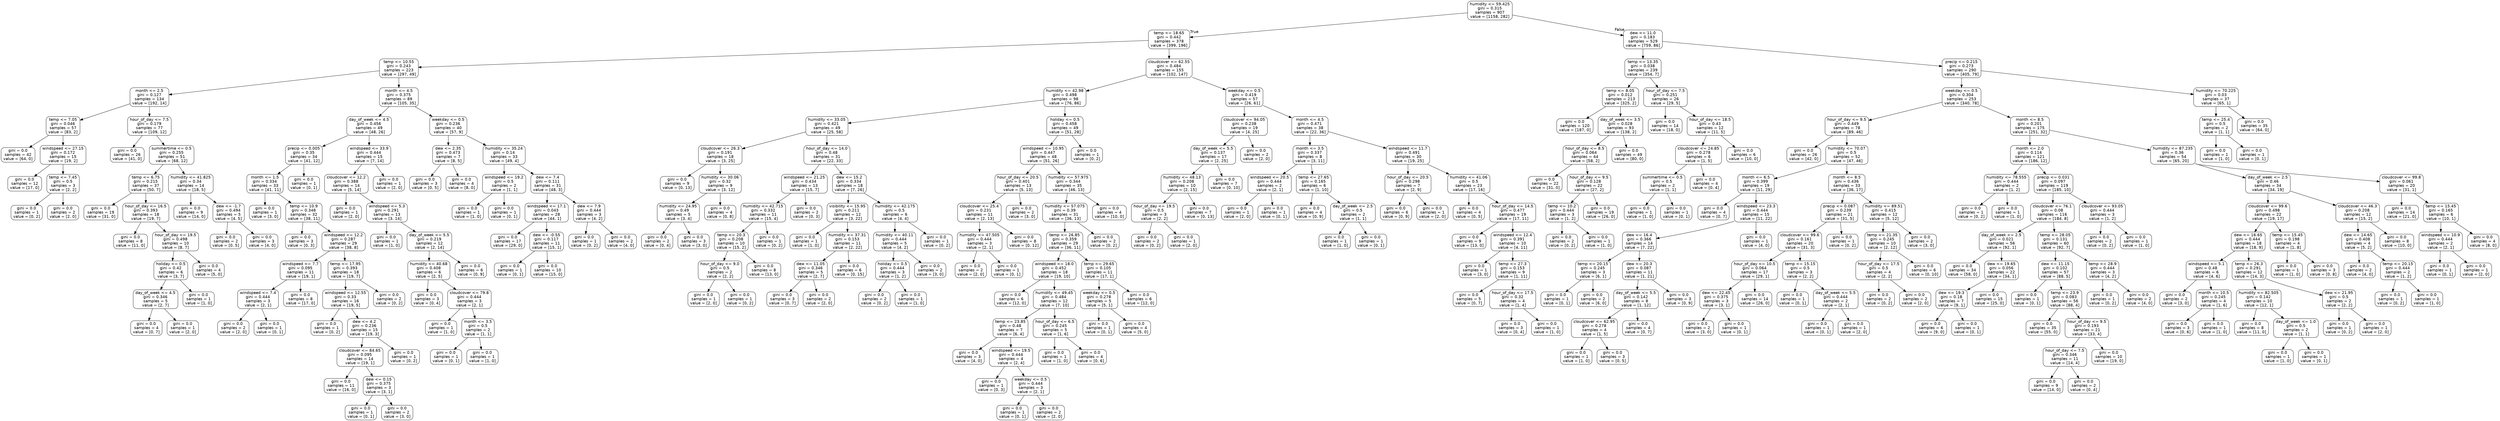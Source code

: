 digraph Tree {
node [shape=box, style="rounded", color="black", fontname="helvetica"] ;
edge [fontname="helvetica"] ;
0 [label="humidity <= 59.425\ngini = 0.315\nsamples = 907\nvalue = [1158, 282]"] ;
1 [label="temp <= 18.65\ngini = 0.442\nsamples = 378\nvalue = [399, 196]"] ;
0 -> 1 [labeldistance=2.5, labelangle=45, headlabel="True"] ;
2 [label="temp <= 10.55\ngini = 0.243\nsamples = 223\nvalue = [297, 49]"] ;
1 -> 2 ;
3 [label="month <= 2.5\ngini = 0.127\nsamples = 134\nvalue = [192, 14]"] ;
2 -> 3 ;
4 [label="temp <= 7.05\ngini = 0.046\nsamples = 57\nvalue = [83, 2]"] ;
3 -> 4 ;
5 [label="gini = 0.0\nsamples = 42\nvalue = [64, 0]"] ;
4 -> 5 ;
6 [label="windspeed <= 27.15\ngini = 0.172\nsamples = 15\nvalue = [19, 2]"] ;
4 -> 6 ;
7 [label="gini = 0.0\nsamples = 12\nvalue = [17, 0]"] ;
6 -> 7 ;
8 [label="temp <= 7.45\ngini = 0.5\nsamples = 3\nvalue = [2, 2]"] ;
6 -> 8 ;
9 [label="gini = 0.0\nsamples = 1\nvalue = [0, 2]"] ;
8 -> 9 ;
10 [label="gini = 0.0\nsamples = 2\nvalue = [2, 0]"] ;
8 -> 10 ;
11 [label="hour_of_day <= 7.5\ngini = 0.179\nsamples = 77\nvalue = [109, 12]"] ;
3 -> 11 ;
12 [label="gini = 0.0\nsamples = 26\nvalue = [41, 0]"] ;
11 -> 12 ;
13 [label="summertime <= 0.5\ngini = 0.255\nsamples = 51\nvalue = [68, 12]"] ;
11 -> 13 ;
14 [label="temp <= 6.75\ngini = 0.215\nsamples = 37\nvalue = [50, 7]"] ;
13 -> 14 ;
15 [label="gini = 0.0\nsamples = 19\nvalue = [31, 0]"] ;
14 -> 15 ;
16 [label="hour_of_day <= 16.5\ngini = 0.393\nsamples = 18\nvalue = [19, 7]"] ;
14 -> 16 ;
17 [label="gini = 0.0\nsamples = 8\nvalue = [11, 0]"] ;
16 -> 17 ;
18 [label="hour_of_day <= 19.5\ngini = 0.498\nsamples = 10\nvalue = [8, 7]"] ;
16 -> 18 ;
19 [label="holiday <= 0.5\ngini = 0.42\nsamples = 6\nvalue = [3, 7]"] ;
18 -> 19 ;
20 [label="day_of_week <= 4.5\ngini = 0.346\nsamples = 5\nvalue = [2, 7]"] ;
19 -> 20 ;
21 [label="gini = 0.0\nsamples = 4\nvalue = [0, 7]"] ;
20 -> 21 ;
22 [label="gini = 0.0\nsamples = 1\nvalue = [2, 0]"] ;
20 -> 22 ;
23 [label="gini = 0.0\nsamples = 1\nvalue = [1, 0]"] ;
19 -> 23 ;
24 [label="gini = 0.0\nsamples = 4\nvalue = [5, 0]"] ;
18 -> 24 ;
25 [label="humidity <= 41.825\ngini = 0.34\nsamples = 14\nvalue = [18, 5]"] ;
13 -> 25 ;
26 [label="gini = 0.0\nsamples = 9\nvalue = [14, 0]"] ;
25 -> 26 ;
27 [label="dew <= -1.7\ngini = 0.494\nsamples = 5\nvalue = [4, 5]"] ;
25 -> 27 ;
28 [label="gini = 0.0\nsamples = 2\nvalue = [0, 5]"] ;
27 -> 28 ;
29 [label="gini = 0.0\nsamples = 3\nvalue = [4, 0]"] ;
27 -> 29 ;
30 [label="month <= 4.5\ngini = 0.375\nsamples = 89\nvalue = [105, 35]"] ;
2 -> 30 ;
31 [label="day_of_week <= 4.5\ngini = 0.456\nsamples = 49\nvalue = [48, 26]"] ;
30 -> 31 ;
32 [label="precip <= 0.005\ngini = 0.35\nsamples = 34\nvalue = [41, 12]"] ;
31 -> 32 ;
33 [label="month <= 1.5\ngini = 0.334\nsamples = 33\nvalue = [41, 11]"] ;
32 -> 33 ;
34 [label="gini = 0.0\nsamples = 1\nvalue = [3, 0]"] ;
33 -> 34 ;
35 [label="temp <= 10.9\ngini = 0.348\nsamples = 32\nvalue = [38, 11]"] ;
33 -> 35 ;
36 [label="gini = 0.0\nsamples = 3\nvalue = [0, 3]"] ;
35 -> 36 ;
37 [label="windspeed <= 12.2\ngini = 0.287\nsamples = 29\nvalue = [38, 8]"] ;
35 -> 37 ;
38 [label="windspeed <= 7.7\ngini = 0.095\nsamples = 11\nvalue = [19, 1]"] ;
37 -> 38 ;
39 [label="windspeed <= 7.4\ngini = 0.444\nsamples = 3\nvalue = [2, 1]"] ;
38 -> 39 ;
40 [label="gini = 0.0\nsamples = 2\nvalue = [2, 0]"] ;
39 -> 40 ;
41 [label="gini = 0.0\nsamples = 1\nvalue = [0, 1]"] ;
39 -> 41 ;
42 [label="gini = 0.0\nsamples = 8\nvalue = [17, 0]"] ;
38 -> 42 ;
43 [label="temp <= 17.95\ngini = 0.393\nsamples = 18\nvalue = [19, 7]"] ;
37 -> 43 ;
44 [label="windspeed <= 12.55\ngini = 0.33\nsamples = 16\nvalue = [19, 5]"] ;
43 -> 44 ;
45 [label="gini = 0.0\nsamples = 1\nvalue = [0, 2]"] ;
44 -> 45 ;
46 [label="dew <= 4.2\ngini = 0.236\nsamples = 15\nvalue = [19, 3]"] ;
44 -> 46 ;
47 [label="cloudcover <= 84.65\ngini = 0.095\nsamples = 14\nvalue = [19, 1]"] ;
46 -> 47 ;
48 [label="gini = 0.0\nsamples = 11\nvalue = [16, 0]"] ;
47 -> 48 ;
49 [label="dew <= 0.15\ngini = 0.375\nsamples = 3\nvalue = [3, 1]"] ;
47 -> 49 ;
50 [label="gini = 0.0\nsamples = 1\nvalue = [0, 1]"] ;
49 -> 50 ;
51 [label="gini = 0.0\nsamples = 2\nvalue = [3, 0]"] ;
49 -> 51 ;
52 [label="gini = 0.0\nsamples = 1\nvalue = [0, 2]"] ;
46 -> 52 ;
53 [label="gini = 0.0\nsamples = 2\nvalue = [0, 2]"] ;
43 -> 53 ;
54 [label="gini = 0.0\nsamples = 1\nvalue = [0, 1]"] ;
32 -> 54 ;
55 [label="windspeed <= 33.9\ngini = 0.444\nsamples = 15\nvalue = [7, 14]"] ;
31 -> 55 ;
56 [label="cloudcover <= 12.2\ngini = 0.388\nsamples = 14\nvalue = [5, 14]"] ;
55 -> 56 ;
57 [label="gini = 0.0\nsamples = 1\nvalue = [2, 0]"] ;
56 -> 57 ;
58 [label="windspeed <= 5.3\ngini = 0.291\nsamples = 13\nvalue = [3, 14]"] ;
56 -> 58 ;
59 [label="gini = 0.0\nsamples = 1\nvalue = [1, 0]"] ;
58 -> 59 ;
60 [label="day_of_week <= 5.5\ngini = 0.219\nsamples = 12\nvalue = [2, 14]"] ;
58 -> 60 ;
61 [label="humidity <= 40.68\ngini = 0.408\nsamples = 6\nvalue = [2, 5]"] ;
60 -> 61 ;
62 [label="gini = 0.0\nsamples = 3\nvalue = [0, 4]"] ;
61 -> 62 ;
63 [label="cloudcover <= 79.8\ngini = 0.444\nsamples = 3\nvalue = [2, 1]"] ;
61 -> 63 ;
64 [label="gini = 0.0\nsamples = 1\nvalue = [1, 0]"] ;
63 -> 64 ;
65 [label="month <= 3.5\ngini = 0.5\nsamples = 2\nvalue = [1, 1]"] ;
63 -> 65 ;
66 [label="gini = 0.0\nsamples = 1\nvalue = [0, 1]"] ;
65 -> 66 ;
67 [label="gini = 0.0\nsamples = 1\nvalue = [1, 0]"] ;
65 -> 67 ;
68 [label="gini = 0.0\nsamples = 6\nvalue = [0, 9]"] ;
60 -> 68 ;
69 [label="gini = 0.0\nsamples = 1\nvalue = [2, 0]"] ;
55 -> 69 ;
70 [label="weekday <= 0.5\ngini = 0.236\nsamples = 40\nvalue = [57, 9]"] ;
30 -> 70 ;
71 [label="dew <= 2.35\ngini = 0.473\nsamples = 7\nvalue = [8, 5]"] ;
70 -> 71 ;
72 [label="gini = 0.0\nsamples = 3\nvalue = [0, 5]"] ;
71 -> 72 ;
73 [label="gini = 0.0\nsamples = 4\nvalue = [8, 0]"] ;
71 -> 73 ;
74 [label="humidity <= 35.24\ngini = 0.14\nsamples = 33\nvalue = [49, 4]"] ;
70 -> 74 ;
75 [label="windspeed <= 19.2\ngini = 0.5\nsamples = 2\nvalue = [1, 1]"] ;
74 -> 75 ;
76 [label="gini = 0.0\nsamples = 1\nvalue = [1, 0]"] ;
75 -> 76 ;
77 [label="gini = 0.0\nsamples = 1\nvalue = [0, 1]"] ;
75 -> 77 ;
78 [label="dew <= 7.4\ngini = 0.111\nsamples = 31\nvalue = [48, 3]"] ;
74 -> 78 ;
79 [label="windspeed <= 17.1\ngini = 0.043\nsamples = 28\nvalue = [44, 1]"] ;
78 -> 79 ;
80 [label="gini = 0.0\nsamples = 17\nvalue = [29, 0]"] ;
79 -> 80 ;
81 [label="dew <= -0.55\ngini = 0.117\nsamples = 11\nvalue = [15, 1]"] ;
79 -> 81 ;
82 [label="gini = 0.0\nsamples = 1\nvalue = [0, 1]"] ;
81 -> 82 ;
83 [label="gini = 0.0\nsamples = 10\nvalue = [15, 0]"] ;
81 -> 83 ;
84 [label="dew <= 7.9\ngini = 0.444\nsamples = 3\nvalue = [4, 2]"] ;
78 -> 84 ;
85 [label="gini = 0.0\nsamples = 1\nvalue = [0, 2]"] ;
84 -> 85 ;
86 [label="gini = 0.0\nsamples = 2\nvalue = [4, 0]"] ;
84 -> 86 ;
87 [label="cloudcover <= 62.55\ngini = 0.484\nsamples = 155\nvalue = [102, 147]"] ;
1 -> 87 ;
88 [label="humidity <= 42.98\ngini = 0.498\nsamples = 98\nvalue = [76, 86]"] ;
87 -> 88 ;
89 [label="humidity <= 33.05\ngini = 0.421\nsamples = 49\nvalue = [25, 58]"] ;
88 -> 89 ;
90 [label="cloudcover <= 26.3\ngini = 0.191\nsamples = 18\nvalue = [3, 25]"] ;
89 -> 90 ;
91 [label="gini = 0.0\nsamples = 9\nvalue = [0, 13]"] ;
90 -> 91 ;
92 [label="humidity <= 30.06\ngini = 0.32\nsamples = 9\nvalue = [3, 12]"] ;
90 -> 92 ;
93 [label="humidity <= 24.95\ngini = 0.49\nsamples = 5\nvalue = [3, 4]"] ;
92 -> 93 ;
94 [label="gini = 0.0\nsamples = 2\nvalue = [0, 4]"] ;
93 -> 94 ;
95 [label="gini = 0.0\nsamples = 3\nvalue = [3, 0]"] ;
93 -> 95 ;
96 [label="gini = 0.0\nsamples = 4\nvalue = [0, 8]"] ;
92 -> 96 ;
97 [label="hour_of_day <= 14.0\ngini = 0.48\nsamples = 31\nvalue = [22, 33]"] ;
89 -> 97 ;
98 [label="windspeed <= 21.25\ngini = 0.434\nsamples = 13\nvalue = [15, 7]"] ;
97 -> 98 ;
99 [label="humidity <= 42.715\ngini = 0.332\nsamples = 11\nvalue = [15, 4]"] ;
98 -> 99 ;
100 [label="temp <= 20.3\ngini = 0.208\nsamples = 10\nvalue = [15, 2]"] ;
99 -> 100 ;
101 [label="hour_of_day <= 9.0\ngini = 0.5\nsamples = 2\nvalue = [2, 2]"] ;
100 -> 101 ;
102 [label="gini = 0.0\nsamples = 1\nvalue = [2, 0]"] ;
101 -> 102 ;
103 [label="gini = 0.0\nsamples = 1\nvalue = [0, 2]"] ;
101 -> 103 ;
104 [label="gini = 0.0\nsamples = 8\nvalue = [13, 0]"] ;
100 -> 104 ;
105 [label="gini = 0.0\nsamples = 1\nvalue = [0, 2]"] ;
99 -> 105 ;
106 [label="gini = 0.0\nsamples = 2\nvalue = [0, 3]"] ;
98 -> 106 ;
107 [label="dew <= 15.2\ngini = 0.334\nsamples = 18\nvalue = [7, 26]"] ;
97 -> 107 ;
108 [label="visibility <= 15.95\ngini = 0.211\nsamples = 12\nvalue = [3, 22]"] ;
107 -> 108 ;
109 [label="gini = 0.0\nsamples = 1\nvalue = [1, 0]"] ;
108 -> 109 ;
110 [label="humidity <= 37.31\ngini = 0.153\nsamples = 11\nvalue = [2, 22]"] ;
108 -> 110 ;
111 [label="dew <= 11.05\ngini = 0.346\nsamples = 5\nvalue = [2, 7]"] ;
110 -> 111 ;
112 [label="gini = 0.0\nsamples = 3\nvalue = [0, 7]"] ;
111 -> 112 ;
113 [label="gini = 0.0\nsamples = 2\nvalue = [2, 0]"] ;
111 -> 113 ;
114 [label="gini = 0.0\nsamples = 6\nvalue = [0, 15]"] ;
110 -> 114 ;
115 [label="humidity <= 42.175\ngini = 0.5\nsamples = 6\nvalue = [4, 4]"] ;
107 -> 115 ;
116 [label="humidity <= 40.11\ngini = 0.444\nsamples = 5\nvalue = [4, 2]"] ;
115 -> 116 ;
117 [label="holiday <= 0.5\ngini = 0.444\nsamples = 3\nvalue = [1, 2]"] ;
116 -> 117 ;
118 [label="gini = 0.0\nsamples = 2\nvalue = [0, 2]"] ;
117 -> 118 ;
119 [label="gini = 0.0\nsamples = 1\nvalue = [1, 0]"] ;
117 -> 119 ;
120 [label="gini = 0.0\nsamples = 2\nvalue = [3, 0]"] ;
116 -> 120 ;
121 [label="gini = 0.0\nsamples = 1\nvalue = [0, 2]"] ;
115 -> 121 ;
122 [label="holiday <= 0.5\ngini = 0.458\nsamples = 49\nvalue = [51, 28]"] ;
88 -> 122 ;
123 [label="windspeed <= 10.95\ngini = 0.447\nsamples = 48\nvalue = [51, 26]"] ;
122 -> 123 ;
124 [label="hour_of_day <= 20.5\ngini = 0.401\nsamples = 13\nvalue = [5, 13]"] ;
123 -> 124 ;
125 [label="cloudcover <= 25.4\ngini = 0.231\nsamples = 11\nvalue = [2, 13]"] ;
124 -> 125 ;
126 [label="humidity <= 47.505\ngini = 0.444\nsamples = 3\nvalue = [2, 1]"] ;
125 -> 126 ;
127 [label="gini = 0.0\nsamples = 2\nvalue = [2, 0]"] ;
126 -> 127 ;
128 [label="gini = 0.0\nsamples = 1\nvalue = [0, 1]"] ;
126 -> 128 ;
129 [label="gini = 0.0\nsamples = 8\nvalue = [0, 12]"] ;
125 -> 129 ;
130 [label="gini = 0.0\nsamples = 2\nvalue = [3, 0]"] ;
124 -> 130 ;
131 [label="humidity <= 57.975\ngini = 0.344\nsamples = 35\nvalue = [46, 13]"] ;
123 -> 131 ;
132 [label="humidity <= 57.075\ngini = 0.39\nsamples = 31\nvalue = [36, 13]"] ;
131 -> 132 ;
133 [label="temp <= 26.85\ngini = 0.359\nsamples = 29\nvalue = [36, 11]"] ;
132 -> 133 ;
134 [label="windspeed <= 18.0\ngini = 0.452\nsamples = 18\nvalue = [19, 10]"] ;
133 -> 134 ;
135 [label="gini = 0.0\nsamples = 6\nvalue = [12, 0]"] ;
134 -> 135 ;
136 [label="humidity <= 49.45\ngini = 0.484\nsamples = 12\nvalue = [7, 10]"] ;
134 -> 136 ;
137 [label="temp <= 23.85\ngini = 0.48\nsamples = 7\nvalue = [6, 4]"] ;
136 -> 137 ;
138 [label="gini = 0.0\nsamples = 3\nvalue = [4, 0]"] ;
137 -> 138 ;
139 [label="windspeed <= 19.5\ngini = 0.444\nsamples = 4\nvalue = [2, 4]"] ;
137 -> 139 ;
140 [label="gini = 0.0\nsamples = 1\nvalue = [0, 3]"] ;
139 -> 140 ;
141 [label="weekday <= 0.5\ngini = 0.444\nsamples = 3\nvalue = [2, 1]"] ;
139 -> 141 ;
142 [label="gini = 0.0\nsamples = 1\nvalue = [0, 1]"] ;
141 -> 142 ;
143 [label="gini = 0.0\nsamples = 2\nvalue = [2, 0]"] ;
141 -> 143 ;
144 [label="hour_of_day <= 6.5\ngini = 0.245\nsamples = 5\nvalue = [1, 6]"] ;
136 -> 144 ;
145 [label="gini = 0.0\nsamples = 1\nvalue = [1, 0]"] ;
144 -> 145 ;
146 [label="gini = 0.0\nsamples = 4\nvalue = [0, 6]"] ;
144 -> 146 ;
147 [label="temp <= 29.65\ngini = 0.105\nsamples = 11\nvalue = [17, 1]"] ;
133 -> 147 ;
148 [label="weekday <= 0.5\ngini = 0.278\nsamples = 5\nvalue = [5, 1]"] ;
147 -> 148 ;
149 [label="gini = 0.0\nsamples = 1\nvalue = [0, 1]"] ;
148 -> 149 ;
150 [label="gini = 0.0\nsamples = 4\nvalue = [5, 0]"] ;
148 -> 150 ;
151 [label="gini = 0.0\nsamples = 6\nvalue = [12, 0]"] ;
147 -> 151 ;
152 [label="gini = 0.0\nsamples = 2\nvalue = [0, 2]"] ;
132 -> 152 ;
153 [label="gini = 0.0\nsamples = 4\nvalue = [10, 0]"] ;
131 -> 153 ;
154 [label="gini = 0.0\nsamples = 1\nvalue = [0, 2]"] ;
122 -> 154 ;
155 [label="weekday <= 0.5\ngini = 0.419\nsamples = 57\nvalue = [26, 61]"] ;
87 -> 155 ;
156 [label="cloudcover <= 94.05\ngini = 0.238\nsamples = 19\nvalue = [4, 25]"] ;
155 -> 156 ;
157 [label="day_of_week <= 5.5\ngini = 0.137\nsamples = 17\nvalue = [2, 25]"] ;
156 -> 157 ;
158 [label="humidity <= 48.13\ngini = 0.208\nsamples = 10\nvalue = [2, 15]"] ;
157 -> 158 ;
159 [label="hour_of_day <= 19.5\ngini = 0.5\nsamples = 3\nvalue = [2, 2]"] ;
158 -> 159 ;
160 [label="gini = 0.0\nsamples = 2\nvalue = [0, 2]"] ;
159 -> 160 ;
161 [label="gini = 0.0\nsamples = 1\nvalue = [2, 0]"] ;
159 -> 161 ;
162 [label="gini = 0.0\nsamples = 7\nvalue = [0, 13]"] ;
158 -> 162 ;
163 [label="gini = 0.0\nsamples = 7\nvalue = [0, 10]"] ;
157 -> 163 ;
164 [label="gini = 0.0\nsamples = 2\nvalue = [2, 0]"] ;
156 -> 164 ;
165 [label="month <= 4.5\ngini = 0.471\nsamples = 38\nvalue = [22, 36]"] ;
155 -> 165 ;
166 [label="month <= 3.5\ngini = 0.337\nsamples = 8\nvalue = [3, 11]"] ;
165 -> 166 ;
167 [label="windspeed <= 20.5\ngini = 0.444\nsamples = 2\nvalue = [2, 1]"] ;
166 -> 167 ;
168 [label="gini = 0.0\nsamples = 1\nvalue = [2, 0]"] ;
167 -> 168 ;
169 [label="gini = 0.0\nsamples = 1\nvalue = [0, 1]"] ;
167 -> 169 ;
170 [label="temp <= 27.65\ngini = 0.165\nsamples = 6\nvalue = [1, 10]"] ;
166 -> 170 ;
171 [label="gini = 0.0\nsamples = 4\nvalue = [0, 9]"] ;
170 -> 171 ;
172 [label="day_of_week <= 2.5\ngini = 0.5\nsamples = 2\nvalue = [1, 1]"] ;
170 -> 172 ;
173 [label="gini = 0.0\nsamples = 1\nvalue = [1, 0]"] ;
172 -> 173 ;
174 [label="gini = 0.0\nsamples = 1\nvalue = [0, 1]"] ;
172 -> 174 ;
175 [label="windspeed <= 11.7\ngini = 0.491\nsamples = 30\nvalue = [19, 25]"] ;
165 -> 175 ;
176 [label="hour_of_day <= 20.5\ngini = 0.298\nsamples = 7\nvalue = [2, 9]"] ;
175 -> 176 ;
177 [label="gini = 0.0\nsamples = 6\nvalue = [0, 9]"] ;
176 -> 177 ;
178 [label="gini = 0.0\nsamples = 1\nvalue = [2, 0]"] ;
176 -> 178 ;
179 [label="humidity <= 41.06\ngini = 0.5\nsamples = 23\nvalue = [17, 16]"] ;
175 -> 179 ;
180 [label="gini = 0.0\nsamples = 4\nvalue = [0, 5]"] ;
179 -> 180 ;
181 [label="hour_of_day <= 14.5\ngini = 0.477\nsamples = 19\nvalue = [17, 11]"] ;
179 -> 181 ;
182 [label="gini = 0.0\nsamples = 9\nvalue = [13, 0]"] ;
181 -> 182 ;
183 [label="windspeed <= 12.4\ngini = 0.391\nsamples = 10\nvalue = [4, 11]"] ;
181 -> 183 ;
184 [label="gini = 0.0\nsamples = 1\nvalue = [3, 0]"] ;
183 -> 184 ;
185 [label="temp <= 27.3\ngini = 0.153\nsamples = 9\nvalue = [1, 11]"] ;
183 -> 185 ;
186 [label="gini = 0.0\nsamples = 5\nvalue = [0, 7]"] ;
185 -> 186 ;
187 [label="hour_of_day <= 17.5\ngini = 0.32\nsamples = 4\nvalue = [1, 4]"] ;
185 -> 187 ;
188 [label="gini = 0.0\nsamples = 3\nvalue = [0, 4]"] ;
187 -> 188 ;
189 [label="gini = 0.0\nsamples = 1\nvalue = [1, 0]"] ;
187 -> 189 ;
190 [label="dew <= 11.0\ngini = 0.183\nsamples = 529\nvalue = [759, 86]"] ;
0 -> 190 [labeldistance=2.5, labelangle=-45, headlabel="False"] ;
191 [label="temp <= 13.35\ngini = 0.038\nsamples = 239\nvalue = [354, 7]"] ;
190 -> 191 ;
192 [label="temp <= 8.05\ngini = 0.012\nsamples = 213\nvalue = [325, 2]"] ;
191 -> 192 ;
193 [label="gini = 0.0\nsamples = 120\nvalue = [187, 0]"] ;
192 -> 193 ;
194 [label="day_of_week <= 3.5\ngini = 0.028\nsamples = 93\nvalue = [138, 2]"] ;
192 -> 194 ;
195 [label="hour_of_day <= 8.5\ngini = 0.064\nsamples = 44\nvalue = [58, 2]"] ;
194 -> 195 ;
196 [label="gini = 0.0\nsamples = 22\nvalue = [31, 0]"] ;
195 -> 196 ;
197 [label="hour_of_day <= 9.5\ngini = 0.128\nsamples = 22\nvalue = [27, 2]"] ;
195 -> 197 ;
198 [label="temp <= 10.2\ngini = 0.444\nsamples = 3\nvalue = [1, 2]"] ;
197 -> 198 ;
199 [label="gini = 0.0\nsamples = 2\nvalue = [0, 2]"] ;
198 -> 199 ;
200 [label="gini = 0.0\nsamples = 1\nvalue = [1, 0]"] ;
198 -> 200 ;
201 [label="gini = 0.0\nsamples = 19\nvalue = [26, 0]"] ;
197 -> 201 ;
202 [label="gini = 0.0\nsamples = 49\nvalue = [80, 0]"] ;
194 -> 202 ;
203 [label="hour_of_day <= 7.5\ngini = 0.251\nsamples = 26\nvalue = [29, 5]"] ;
191 -> 203 ;
204 [label="gini = 0.0\nsamples = 14\nvalue = [18, 0]"] ;
203 -> 204 ;
205 [label="hour_of_day <= 18.5\ngini = 0.43\nsamples = 12\nvalue = [11, 5]"] ;
203 -> 205 ;
206 [label="cloudcover <= 24.85\ngini = 0.278\nsamples = 6\nvalue = [1, 5]"] ;
205 -> 206 ;
207 [label="summertime <= 0.5\ngini = 0.5\nsamples = 2\nvalue = [1, 1]"] ;
206 -> 207 ;
208 [label="gini = 0.0\nsamples = 1\nvalue = [1, 0]"] ;
207 -> 208 ;
209 [label="gini = 0.0\nsamples = 1\nvalue = [0, 1]"] ;
207 -> 209 ;
210 [label="gini = 0.0\nsamples = 4\nvalue = [0, 4]"] ;
206 -> 210 ;
211 [label="gini = 0.0\nsamples = 6\nvalue = [10, 0]"] ;
205 -> 211 ;
212 [label="precip <= 0.215\ngini = 0.273\nsamples = 290\nvalue = [405, 79]"] ;
190 -> 212 ;
213 [label="weekday <= 0.5\ngini = 0.304\nsamples = 253\nvalue = [340, 78]"] ;
212 -> 213 ;
214 [label="hour_of_day <= 9.5\ngini = 0.449\nsamples = 78\nvalue = [89, 46]"] ;
213 -> 214 ;
215 [label="gini = 0.0\nsamples = 26\nvalue = [42, 0]"] ;
214 -> 215 ;
216 [label="humidity <= 70.07\ngini = 0.5\nsamples = 52\nvalue = [47, 46]"] ;
214 -> 216 ;
217 [label="month <= 6.5\ngini = 0.399\nsamples = 19\nvalue = [11, 29]"] ;
216 -> 217 ;
218 [label="gini = 0.0\nsamples = 4\nvalue = [0, 7]"] ;
217 -> 218 ;
219 [label="windspeed <= 23.3\ngini = 0.444\nsamples = 15\nvalue = [11, 22]"] ;
217 -> 219 ;
220 [label="dew <= 16.4\ngini = 0.366\nsamples = 14\nvalue = [7, 22]"] ;
219 -> 220 ;
221 [label="temp <= 20.15\ngini = 0.245\nsamples = 3\nvalue = [6, 1]"] ;
220 -> 221 ;
222 [label="gini = 0.0\nsamples = 1\nvalue = [0, 1]"] ;
221 -> 222 ;
223 [label="gini = 0.0\nsamples = 2\nvalue = [6, 0]"] ;
221 -> 223 ;
224 [label="dew <= 20.3\ngini = 0.087\nsamples = 11\nvalue = [1, 21]"] ;
220 -> 224 ;
225 [label="day_of_week <= 5.5\ngini = 0.142\nsamples = 8\nvalue = [1, 12]"] ;
224 -> 225 ;
226 [label="cloudcover <= 62.95\ngini = 0.278\nsamples = 4\nvalue = [1, 5]"] ;
225 -> 226 ;
227 [label="gini = 0.0\nsamples = 1\nvalue = [1, 0]"] ;
226 -> 227 ;
228 [label="gini = 0.0\nsamples = 3\nvalue = [0, 5]"] ;
226 -> 228 ;
229 [label="gini = 0.0\nsamples = 4\nvalue = [0, 7]"] ;
225 -> 229 ;
230 [label="gini = 0.0\nsamples = 3\nvalue = [0, 9]"] ;
224 -> 230 ;
231 [label="gini = 0.0\nsamples = 1\nvalue = [4, 0]"] ;
219 -> 231 ;
232 [label="month <= 8.5\ngini = 0.436\nsamples = 33\nvalue = [36, 17]"] ;
216 -> 232 ;
233 [label="precip <= 0.087\ngini = 0.239\nsamples = 21\nvalue = [31, 5]"] ;
232 -> 233 ;
234 [label="cloudcover <= 99.6\ngini = 0.161\nsamples = 20\nvalue = [31, 3]"] ;
233 -> 234 ;
235 [label="hour_of_day <= 10.5\ngini = 0.064\nsamples = 17\nvalue = [29, 1]"] ;
234 -> 235 ;
236 [label="dew <= 22.45\ngini = 0.375\nsamples = 3\nvalue = [3, 1]"] ;
235 -> 236 ;
237 [label="gini = 0.0\nsamples = 2\nvalue = [3, 0]"] ;
236 -> 237 ;
238 [label="gini = 0.0\nsamples = 1\nvalue = [0, 1]"] ;
236 -> 238 ;
239 [label="gini = 0.0\nsamples = 14\nvalue = [26, 0]"] ;
235 -> 239 ;
240 [label="temp <= 15.15\ngini = 0.5\nsamples = 3\nvalue = [2, 2]"] ;
234 -> 240 ;
241 [label="gini = 0.0\nsamples = 1\nvalue = [0, 1]"] ;
240 -> 241 ;
242 [label="day_of_week <= 5.5\ngini = 0.444\nsamples = 2\nvalue = [2, 1]"] ;
240 -> 242 ;
243 [label="gini = 0.0\nsamples = 1\nvalue = [0, 1]"] ;
242 -> 243 ;
244 [label="gini = 0.0\nsamples = 1\nvalue = [2, 0]"] ;
242 -> 244 ;
245 [label="gini = 0.0\nsamples = 1\nvalue = [0, 2]"] ;
233 -> 245 ;
246 [label="humidity <= 89.51\ngini = 0.415\nsamples = 12\nvalue = [5, 12]"] ;
232 -> 246 ;
247 [label="temp <= 21.35\ngini = 0.245\nsamples = 10\nvalue = [2, 12]"] ;
246 -> 247 ;
248 [label="hour_of_day <= 17.5\ngini = 0.5\nsamples = 4\nvalue = [2, 2]"] ;
247 -> 248 ;
249 [label="gini = 0.0\nsamples = 2\nvalue = [0, 2]"] ;
248 -> 249 ;
250 [label="gini = 0.0\nsamples = 2\nvalue = [2, 0]"] ;
248 -> 250 ;
251 [label="gini = 0.0\nsamples = 6\nvalue = [0, 10]"] ;
247 -> 251 ;
252 [label="gini = 0.0\nsamples = 2\nvalue = [3, 0]"] ;
246 -> 252 ;
253 [label="month <= 8.5\ngini = 0.201\nsamples = 175\nvalue = [251, 32]"] ;
213 -> 253 ;
254 [label="month <= 2.0\ngini = 0.114\nsamples = 121\nvalue = [186, 12]"] ;
253 -> 254 ;
255 [label="humidity <= 78.555\ngini = 0.444\nsamples = 2\nvalue = [1, 2]"] ;
254 -> 255 ;
256 [label="gini = 0.0\nsamples = 1\nvalue = [0, 2]"] ;
255 -> 256 ;
257 [label="gini = 0.0\nsamples = 1\nvalue = [1, 0]"] ;
255 -> 257 ;
258 [label="precip <= 0.031\ngini = 0.097\nsamples = 119\nvalue = [185, 10]"] ;
254 -> 258 ;
259 [label="cloudcover <= 76.1\ngini = 0.08\nsamples = 116\nvalue = [184, 8]"] ;
258 -> 259 ;
260 [label="day_of_week <= 2.5\ngini = 0.021\nsamples = 56\nvalue = [92, 1]"] ;
259 -> 260 ;
261 [label="gini = 0.0\nsamples = 34\nvalue = [58, 0]"] ;
260 -> 261 ;
262 [label="dew <= 19.65\ngini = 0.056\nsamples = 22\nvalue = [34, 1]"] ;
260 -> 262 ;
263 [label="dew <= 19.3\ngini = 0.18\nsamples = 7\nvalue = [9, 1]"] ;
262 -> 263 ;
264 [label="gini = 0.0\nsamples = 6\nvalue = [9, 0]"] ;
263 -> 264 ;
265 [label="gini = 0.0\nsamples = 1\nvalue = [0, 1]"] ;
263 -> 265 ;
266 [label="gini = 0.0\nsamples = 15\nvalue = [25, 0]"] ;
262 -> 266 ;
267 [label="temp <= 28.05\ngini = 0.131\nsamples = 60\nvalue = [92, 7]"] ;
259 -> 267 ;
268 [label="dew <= 11.15\ngini = 0.102\nsamples = 57\nvalue = [88, 5]"] ;
267 -> 268 ;
269 [label="gini = 0.0\nsamples = 1\nvalue = [0, 1]"] ;
268 -> 269 ;
270 [label="temp <= 23.9\ngini = 0.083\nsamples = 56\nvalue = [88, 4]"] ;
268 -> 270 ;
271 [label="gini = 0.0\nsamples = 35\nvalue = [55, 0]"] ;
270 -> 271 ;
272 [label="hour_of_day <= 9.5\ngini = 0.193\nsamples = 21\nvalue = [33, 4]"] ;
270 -> 272 ;
273 [label="hour_of_day <= 7.5\ngini = 0.346\nsamples = 11\nvalue = [14, 4]"] ;
272 -> 273 ;
274 [label="gini = 0.0\nsamples = 9\nvalue = [14, 0]"] ;
273 -> 274 ;
275 [label="gini = 0.0\nsamples = 2\nvalue = [0, 4]"] ;
273 -> 275 ;
276 [label="gini = 0.0\nsamples = 10\nvalue = [19, 0]"] ;
272 -> 276 ;
277 [label="temp <= 28.9\ngini = 0.444\nsamples = 3\nvalue = [4, 2]"] ;
267 -> 277 ;
278 [label="gini = 0.0\nsamples = 1\nvalue = [0, 2]"] ;
277 -> 278 ;
279 [label="gini = 0.0\nsamples = 2\nvalue = [4, 0]"] ;
277 -> 279 ;
280 [label="cloudcover <= 93.05\ngini = 0.444\nsamples = 3\nvalue = [1, 2]"] ;
258 -> 280 ;
281 [label="gini = 0.0\nsamples = 2\nvalue = [0, 2]"] ;
280 -> 281 ;
282 [label="gini = 0.0\nsamples = 1\nvalue = [1, 0]"] ;
280 -> 282 ;
283 [label="humidity <= 87.235\ngini = 0.36\nsamples = 54\nvalue = [65, 20]"] ;
253 -> 283 ;
284 [label="day_of_week <= 2.5\ngini = 0.46\nsamples = 34\nvalue = [34, 19]"] ;
283 -> 284 ;
285 [label="cloudcover <= 99.6\ngini = 0.498\nsamples = 22\nvalue = [19, 17]"] ;
284 -> 285 ;
286 [label="dew <= 16.65\ngini = 0.444\nsamples = 18\nvalue = [18, 9]"] ;
285 -> 286 ;
287 [label="windspeed <= 5.1\ngini = 0.48\nsamples = 6\nvalue = [4, 6]"] ;
286 -> 287 ;
288 [label="gini = 0.0\nsamples = 2\nvalue = [3, 0]"] ;
287 -> 288 ;
289 [label="month <= 10.5\ngini = 0.245\nsamples = 4\nvalue = [1, 6]"] ;
287 -> 289 ;
290 [label="gini = 0.0\nsamples = 3\nvalue = [0, 6]"] ;
289 -> 290 ;
291 [label="gini = 0.0\nsamples = 1\nvalue = [1, 0]"] ;
289 -> 291 ;
292 [label="temp <= 26.3\ngini = 0.291\nsamples = 12\nvalue = [14, 3]"] ;
286 -> 292 ;
293 [label="humidity <= 82.505\ngini = 0.142\nsamples = 10\nvalue = [12, 1]"] ;
292 -> 293 ;
294 [label="gini = 0.0\nsamples = 8\nvalue = [11, 0]"] ;
293 -> 294 ;
295 [label="day_of_week <= 1.0\ngini = 0.5\nsamples = 2\nvalue = [1, 1]"] ;
293 -> 295 ;
296 [label="gini = 0.0\nsamples = 1\nvalue = [1, 0]"] ;
295 -> 296 ;
297 [label="gini = 0.0\nsamples = 1\nvalue = [0, 1]"] ;
295 -> 297 ;
298 [label="dew <= 21.95\ngini = 0.5\nsamples = 2\nvalue = [2, 2]"] ;
292 -> 298 ;
299 [label="gini = 0.0\nsamples = 1\nvalue = [0, 2]"] ;
298 -> 299 ;
300 [label="gini = 0.0\nsamples = 1\nvalue = [2, 0]"] ;
298 -> 300 ;
301 [label="temp <= 15.45\ngini = 0.198\nsamples = 4\nvalue = [1, 8]"] ;
285 -> 301 ;
302 [label="gini = 0.0\nsamples = 1\nvalue = [1, 0]"] ;
301 -> 302 ;
303 [label="gini = 0.0\nsamples = 3\nvalue = [0, 8]"] ;
301 -> 303 ;
304 [label="cloudcover <= 46.3\ngini = 0.208\nsamples = 12\nvalue = [15, 2]"] ;
284 -> 304 ;
305 [label="dew <= 14.65\ngini = 0.408\nsamples = 4\nvalue = [5, 2]"] ;
304 -> 305 ;
306 [label="gini = 0.0\nsamples = 2\nvalue = [4, 0]"] ;
305 -> 306 ;
307 [label="temp <= 20.15\ngini = 0.444\nsamples = 2\nvalue = [1, 2]"] ;
305 -> 307 ;
308 [label="gini = 0.0\nsamples = 1\nvalue = [0, 2]"] ;
307 -> 308 ;
309 [label="gini = 0.0\nsamples = 1\nvalue = [1, 0]"] ;
307 -> 309 ;
310 [label="gini = 0.0\nsamples = 8\nvalue = [10, 0]"] ;
304 -> 310 ;
311 [label="cloudcover <= 99.8\ngini = 0.061\nsamples = 20\nvalue = [31, 1]"] ;
283 -> 311 ;
312 [label="gini = 0.0\nsamples = 14\nvalue = [21, 0]"] ;
311 -> 312 ;
313 [label="temp <= 15.45\ngini = 0.165\nsamples = 6\nvalue = [10, 1]"] ;
311 -> 313 ;
314 [label="windspeed <= 10.9\ngini = 0.444\nsamples = 2\nvalue = [2, 1]"] ;
313 -> 314 ;
315 [label="gini = 0.0\nsamples = 1\nvalue = [0, 1]"] ;
314 -> 315 ;
316 [label="gini = 0.0\nsamples = 1\nvalue = [2, 0]"] ;
314 -> 316 ;
317 [label="gini = 0.0\nsamples = 4\nvalue = [8, 0]"] ;
313 -> 317 ;
318 [label="humidity <= 70.225\ngini = 0.03\nsamples = 37\nvalue = [65, 1]"] ;
212 -> 318 ;
319 [label="temp <= 25.4\ngini = 0.5\nsamples = 2\nvalue = [1, 1]"] ;
318 -> 319 ;
320 [label="gini = 0.0\nsamples = 1\nvalue = [1, 0]"] ;
319 -> 320 ;
321 [label="gini = 0.0\nsamples = 1\nvalue = [0, 1]"] ;
319 -> 321 ;
322 [label="gini = 0.0\nsamples = 35\nvalue = [64, 0]"] ;
318 -> 322 ;
}